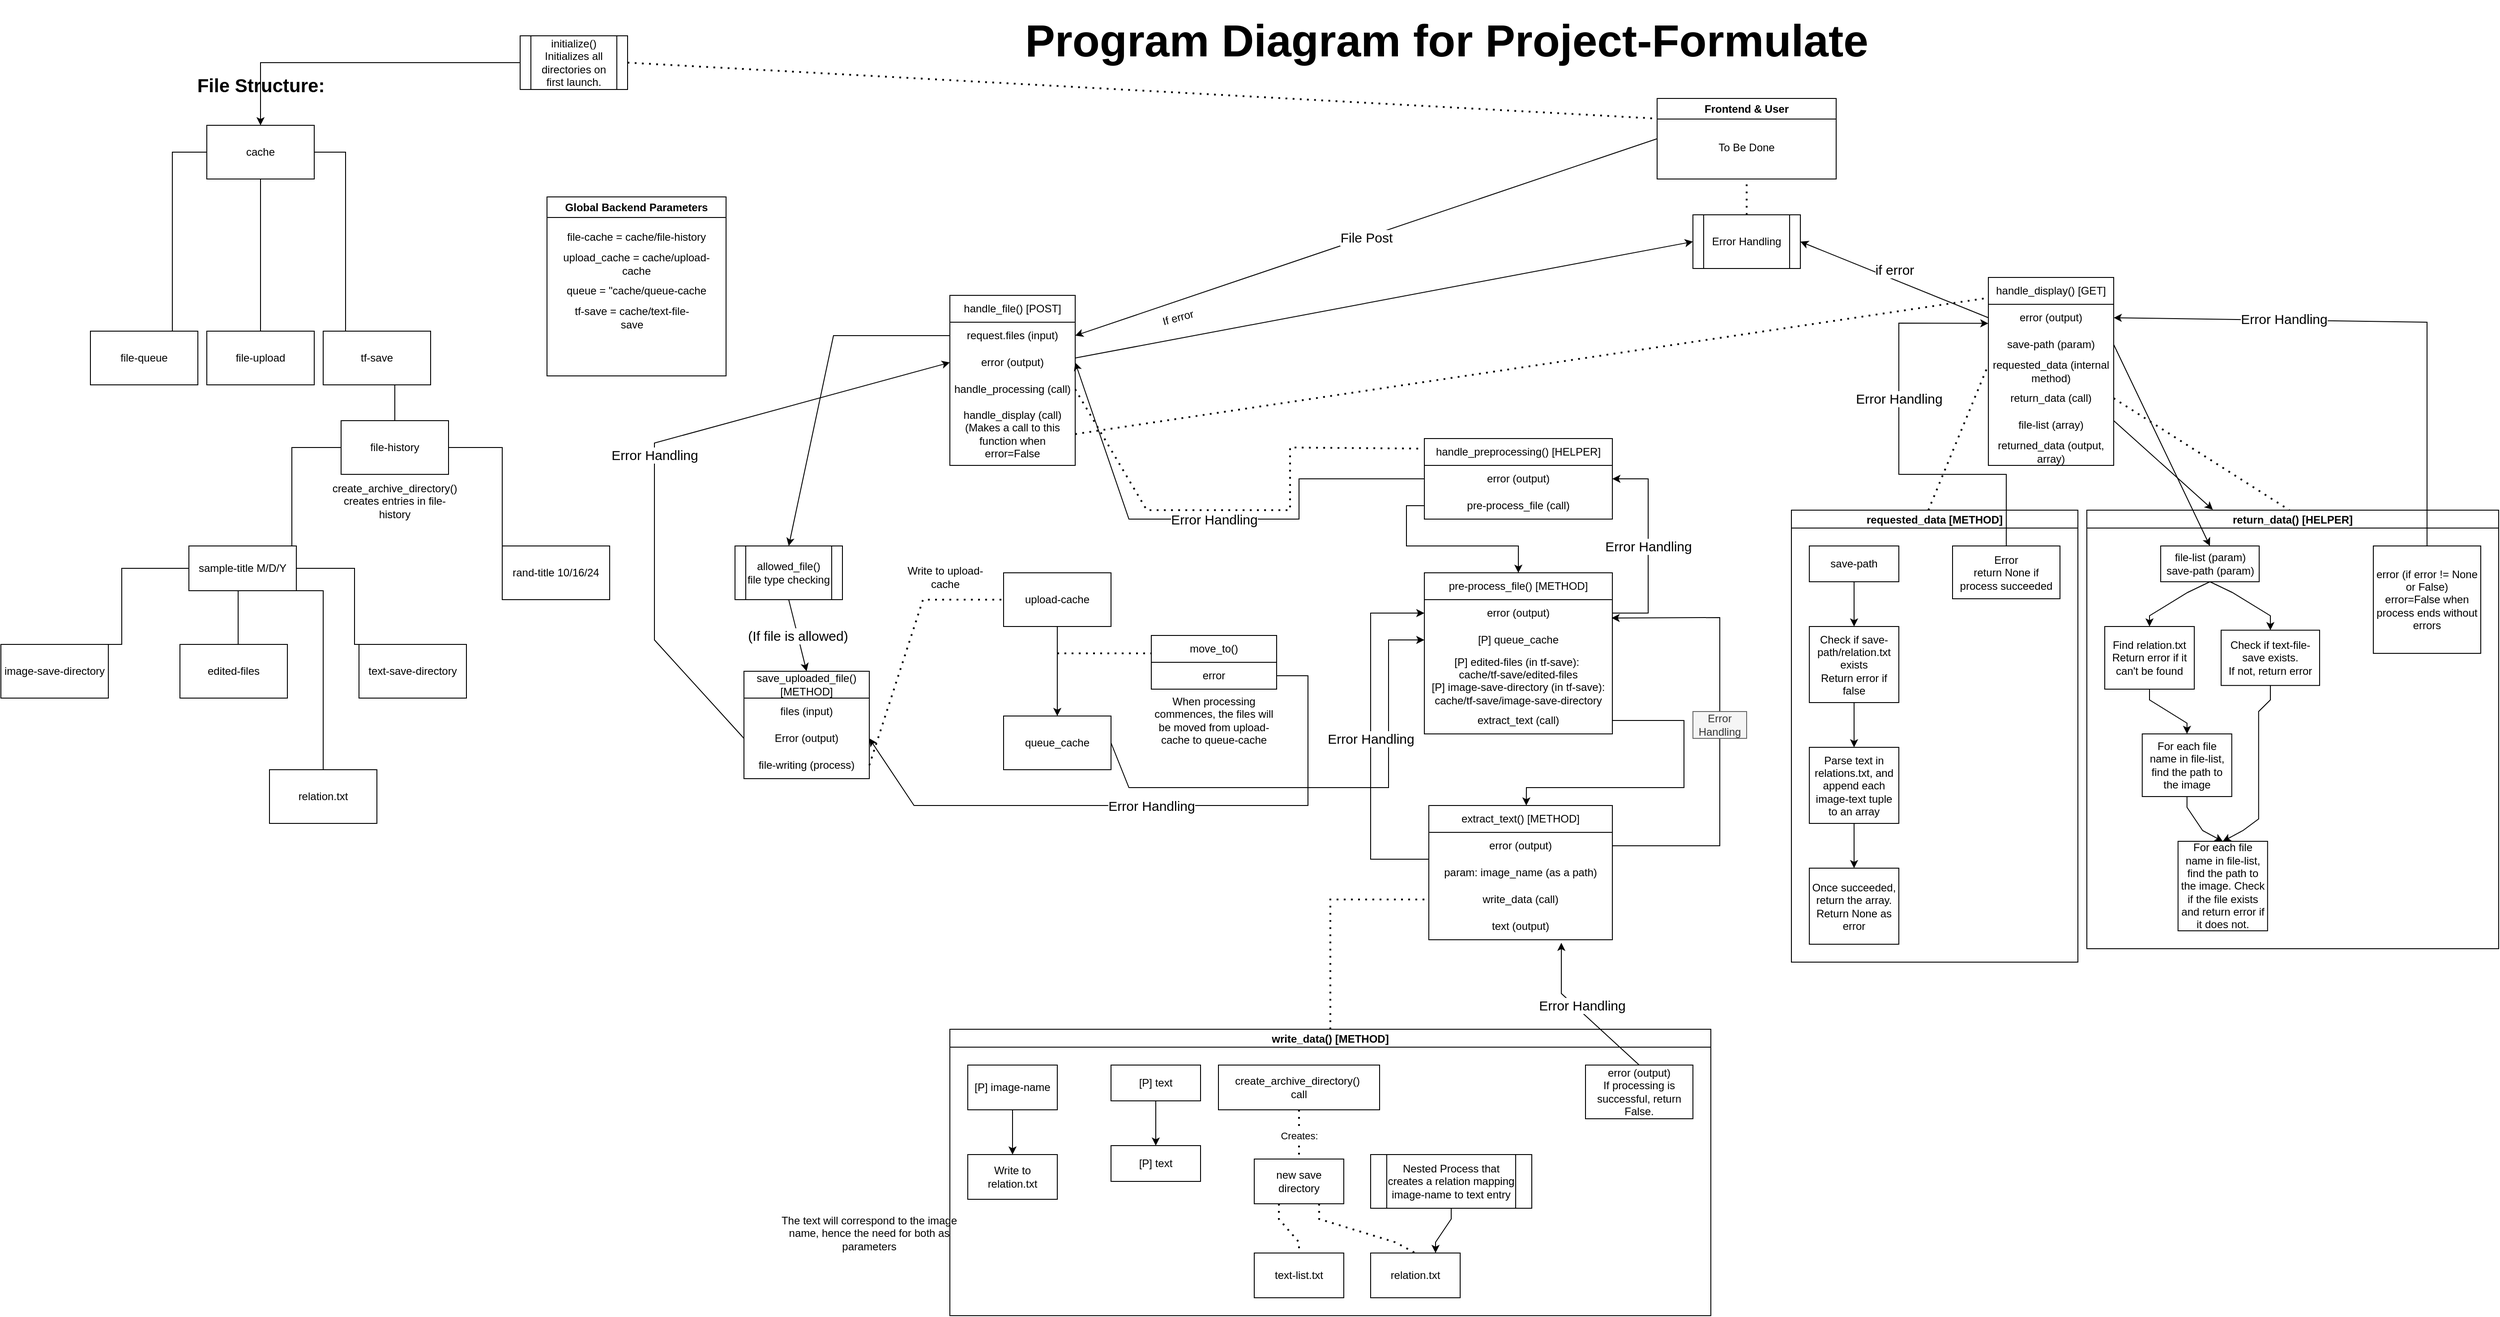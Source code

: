 <mxfile version="24.7.17">
  <diagram name="Page-1" id="OKoSd6tLzu933onekmis">
    <mxGraphModel dx="3630" dy="1153" grid="1" gridSize="10" guides="1" tooltips="1" connect="1" arrows="1" fold="1" page="1" pageScale="1" pageWidth="1920" pageHeight="1200" math="0" shadow="0">
      <root>
        <mxCell id="0" />
        <mxCell id="1" parent="0" />
        <mxCell id="W87RI8gLV-Hc2PDUYZC1-2" value="handle_file() [POST]" style="swimlane;fontStyle=0;childLayout=stackLayout;horizontal=1;startSize=30;horizontalStack=0;resizeParent=1;resizeParentMax=0;resizeLast=0;collapsible=1;marginBottom=0;whiteSpace=wrap;html=1;" parent="1" vertex="1">
          <mxGeometry x="520" y="370" width="140" height="190" as="geometry" />
        </mxCell>
        <mxCell id="W87RI8gLV-Hc2PDUYZC1-3" value="request.files (input)" style="text;strokeColor=none;fillColor=none;align=center;verticalAlign=middle;spacingLeft=4;spacingRight=4;overflow=hidden;points=[[0,0.5],[1,0.5]];portConstraint=eastwest;rotatable=0;whiteSpace=wrap;html=1;" parent="W87RI8gLV-Hc2PDUYZC1-2" vertex="1">
          <mxGeometry y="30" width="140" height="30" as="geometry" />
        </mxCell>
        <mxCell id="W87RI8gLV-Hc2PDUYZC1-4" value="error (output)" style="text;strokeColor=none;fillColor=none;align=center;verticalAlign=middle;spacingLeft=4;spacingRight=4;overflow=hidden;points=[[0,0.5],[1,0.5]];portConstraint=eastwest;rotatable=0;whiteSpace=wrap;html=1;" parent="W87RI8gLV-Hc2PDUYZC1-2" vertex="1">
          <mxGeometry y="60" width="140" height="30" as="geometry" />
        </mxCell>
        <mxCell id="W87RI8gLV-Hc2PDUYZC1-70" value="handle_processing (call)" style="text;html=1;align=center;verticalAlign=middle;whiteSpace=wrap;rounded=0;" parent="W87RI8gLV-Hc2PDUYZC1-2" vertex="1">
          <mxGeometry y="90" width="140" height="30" as="geometry" />
        </mxCell>
        <mxCell id="ZLIS8xJZUZ-bMLtUGgJW-80" value="handle_display (call)&lt;div&gt;(Makes a call to this function when error=False&lt;/div&gt;" style="text;html=1;align=center;verticalAlign=middle;whiteSpace=wrap;rounded=0;" vertex="1" parent="W87RI8gLV-Hc2PDUYZC1-2">
          <mxGeometry y="120" width="140" height="70" as="geometry" />
        </mxCell>
        <mxCell id="W87RI8gLV-Hc2PDUYZC1-22" value="Frontend &amp;amp; User" style="swimlane;whiteSpace=wrap;html=1;" parent="1" vertex="1">
          <mxGeometry x="1310" y="150" width="200" height="90" as="geometry" />
        </mxCell>
        <mxCell id="W87RI8gLV-Hc2PDUYZC1-25" value="To Be Done" style="text;html=1;align=center;verticalAlign=middle;whiteSpace=wrap;rounded=0;" parent="W87RI8gLV-Hc2PDUYZC1-22" vertex="1">
          <mxGeometry x="20" y="40" width="160" height="30" as="geometry" />
        </mxCell>
        <mxCell id="W87RI8gLV-Hc2PDUYZC1-28" value="save_uploaded_file() [METHOD]" style="swimlane;fontStyle=0;childLayout=stackLayout;horizontal=1;startSize=30;horizontalStack=0;resizeParent=1;resizeParentMax=0;resizeLast=0;collapsible=1;marginBottom=0;whiteSpace=wrap;html=1;" parent="1" vertex="1">
          <mxGeometry x="290" y="790" width="140" height="120" as="geometry" />
        </mxCell>
        <mxCell id="W87RI8gLV-Hc2PDUYZC1-29" value="files (input)" style="text;strokeColor=none;fillColor=none;align=center;verticalAlign=middle;spacingLeft=4;spacingRight=4;overflow=hidden;points=[[0,0.5],[1,0.5]];portConstraint=eastwest;rotatable=0;whiteSpace=wrap;html=1;" parent="W87RI8gLV-Hc2PDUYZC1-28" vertex="1">
          <mxGeometry y="30" width="140" height="30" as="geometry" />
        </mxCell>
        <mxCell id="W87RI8gLV-Hc2PDUYZC1-62" value="Error (output)" style="text;html=1;align=center;verticalAlign=middle;whiteSpace=wrap;rounded=0;" parent="W87RI8gLV-Hc2PDUYZC1-28" vertex="1">
          <mxGeometry y="60" width="140" height="30" as="geometry" />
        </mxCell>
        <mxCell id="W87RI8gLV-Hc2PDUYZC1-63" value="file-writing (process)" style="text;html=1;align=center;verticalAlign=middle;whiteSpace=wrap;rounded=0;" parent="W87RI8gLV-Hc2PDUYZC1-28" vertex="1">
          <mxGeometry y="90" width="140" height="30" as="geometry" />
        </mxCell>
        <mxCell id="W87RI8gLV-Hc2PDUYZC1-38" value="Global Backend Parameters" style="swimlane;whiteSpace=wrap;html=1;" parent="1" vertex="1">
          <mxGeometry x="70" y="260" width="200" height="200" as="geometry" />
        </mxCell>
        <mxCell id="W87RI8gLV-Hc2PDUYZC1-39" value="file-cache = cache/file-history" style="text;html=1;align=center;verticalAlign=middle;whiteSpace=wrap;rounded=0;" parent="W87RI8gLV-Hc2PDUYZC1-38" vertex="1">
          <mxGeometry x="20" y="30" width="160" height="30" as="geometry" />
        </mxCell>
        <mxCell id="W87RI8gLV-Hc2PDUYZC1-40" value="upload_cache = cache/upload-cache" style="text;html=1;align=center;verticalAlign=middle;whiteSpace=wrap;rounded=0;" parent="W87RI8gLV-Hc2PDUYZC1-38" vertex="1">
          <mxGeometry x="10" y="60" width="180" height="30" as="geometry" />
        </mxCell>
        <mxCell id="W87RI8gLV-Hc2PDUYZC1-41" value="queue = &quot;cache/queue-cache" style="text;html=1;align=center;verticalAlign=middle;whiteSpace=wrap;rounded=0;" parent="W87RI8gLV-Hc2PDUYZC1-38" vertex="1">
          <mxGeometry x="20" y="90" width="160" height="30" as="geometry" />
        </mxCell>
        <mxCell id="W87RI8gLV-Hc2PDUYZC1-42" value="tf-save = cache/text-file-save" style="text;html=1;align=center;verticalAlign=middle;whiteSpace=wrap;rounded=0;" parent="W87RI8gLV-Hc2PDUYZC1-38" vertex="1">
          <mxGeometry x="20" y="120" width="150" height="30" as="geometry" />
        </mxCell>
        <mxCell id="W87RI8gLV-Hc2PDUYZC1-49" value="Error Handling" style="shape=process;whiteSpace=wrap;html=1;backgroundOutline=1;" parent="1" vertex="1">
          <mxGeometry x="1350" y="280" width="120" height="60" as="geometry" />
        </mxCell>
        <mxCell id="W87RI8gLV-Hc2PDUYZC1-53" value="" style="endArrow=none;dashed=1;html=1;dashPattern=1 3;strokeWidth=2;rounded=0;exitX=0.5;exitY=0;exitDx=0;exitDy=0;entryX=0.5;entryY=1;entryDx=0;entryDy=0;" parent="1" source="W87RI8gLV-Hc2PDUYZC1-49" edge="1" target="W87RI8gLV-Hc2PDUYZC1-22">
          <mxGeometry width="50" height="50" relative="1" as="geometry">
            <mxPoint x="550" y="350" as="sourcePoint" />
            <mxPoint x="555" y="290" as="targetPoint" />
          </mxGeometry>
        </mxCell>
        <UserObject label="upload-cache" treeRoot="1" id="W87RI8gLV-Hc2PDUYZC1-59">
          <mxCell style="whiteSpace=wrap;html=1;align=center;treeFolding=1;treeMoving=1;newEdgeStyle={&quot;edgeStyle&quot;:&quot;elbowEdgeStyle&quot;,&quot;startArrow&quot;:&quot;none&quot;,&quot;endArrow&quot;:&quot;none&quot;};" parent="1" vertex="1">
            <mxGeometry x="580" y="680" width="120" height="60" as="geometry" />
          </mxCell>
        </UserObject>
        <mxCell id="W87RI8gLV-Hc2PDUYZC1-65" value="" style="endArrow=none;dashed=1;html=1;dashPattern=1 3;strokeWidth=2;rounded=0;exitX=1;exitY=0.5;exitDx=0;exitDy=0;entryX=0;entryY=0.5;entryDx=0;entryDy=0;" parent="1" source="W87RI8gLV-Hc2PDUYZC1-63" target="W87RI8gLV-Hc2PDUYZC1-59" edge="1">
          <mxGeometry width="50" height="50" relative="1" as="geometry">
            <mxPoint x="490" y="630" as="sourcePoint" />
            <mxPoint x="540" y="580" as="targetPoint" />
            <Array as="points">
              <mxPoint x="490" y="710" />
            </Array>
          </mxGeometry>
        </mxCell>
        <mxCell id="W87RI8gLV-Hc2PDUYZC1-67" value="" style="endArrow=classic;html=1;rounded=0;entryX=0;entryY=0.5;entryDx=0;entryDy=0;exitX=0;exitY=0.5;exitDx=0;exitDy=0;" parent="1" source="W87RI8gLV-Hc2PDUYZC1-62" target="W87RI8gLV-Hc2PDUYZC1-4" edge="1">
          <mxGeometry relative="1" as="geometry">
            <mxPoint x="120" y="770" as="sourcePoint" />
            <mxPoint x="280" y="770" as="targetPoint" />
            <Array as="points">
              <mxPoint x="190" y="755" />
              <mxPoint x="190" y="650" />
              <mxPoint x="190" y="535" />
            </Array>
          </mxGeometry>
        </mxCell>
        <mxCell id="W87RI8gLV-Hc2PDUYZC1-68" value="&lt;font style=&quot;font-size: 15px;&quot;&gt;Error Handling&lt;/font&gt;" style="edgeLabel;resizable=0;html=1;;align=center;verticalAlign=middle;" parent="W87RI8gLV-Hc2PDUYZC1-67" connectable="0" vertex="1">
          <mxGeometry relative="1" as="geometry" />
        </mxCell>
        <mxCell id="W87RI8gLV-Hc2PDUYZC1-71" value="" style="endArrow=none;dashed=1;html=1;dashPattern=1 3;strokeWidth=2;rounded=0;entryX=0;entryY=0.25;entryDx=0;entryDy=0;exitX=1;exitY=0.5;exitDx=0;exitDy=0;" parent="1" source="W87RI8gLV-Hc2PDUYZC1-72" target="W87RI8gLV-Hc2PDUYZC1-22" edge="1">
          <mxGeometry width="50" height="50" relative="1" as="geometry">
            <mxPoint x="340" y="190" as="sourcePoint" />
            <mxPoint x="455" y="170" as="targetPoint" />
          </mxGeometry>
        </mxCell>
        <mxCell id="ZLIS8xJZUZ-bMLtUGgJW-4" style="edgeStyle=orthogonalEdgeStyle;rounded=0;orthogonalLoop=1;jettySize=auto;html=1;exitX=0;exitY=0.5;exitDx=0;exitDy=0;entryX=0.5;entryY=0;entryDx=0;entryDy=0;" edge="1" parent="1" source="W87RI8gLV-Hc2PDUYZC1-72" target="oHJjCsBVPUf1ZacrA_TA-82">
          <mxGeometry relative="1" as="geometry" />
        </mxCell>
        <mxCell id="W87RI8gLV-Hc2PDUYZC1-72" value="initialize()&lt;div&gt;Initializes all directories on first launch.&lt;/div&gt;" style="shape=process;whiteSpace=wrap;html=1;backgroundOutline=1;" parent="1" vertex="1">
          <mxGeometry x="40" y="80" width="120" height="60" as="geometry" />
        </mxCell>
        <mxCell id="oHJjCsBVPUf1ZacrA_TA-1" value="allowed_file()&lt;div&gt;file type checking&lt;/div&gt;" style="shape=process;whiteSpace=wrap;html=1;backgroundOutline=1;" parent="1" vertex="1">
          <mxGeometry x="280" y="650" width="120" height="60" as="geometry" />
        </mxCell>
        <mxCell id="oHJjCsBVPUf1ZacrA_TA-2" value="" style="endArrow=classic;html=1;rounded=0;exitX=0.5;exitY=1;exitDx=0;exitDy=0;entryX=0.5;entryY=0;entryDx=0;entryDy=0;" parent="1" source="oHJjCsBVPUf1ZacrA_TA-1" target="W87RI8gLV-Hc2PDUYZC1-28" edge="1">
          <mxGeometry relative="1" as="geometry">
            <mxPoint x="310" y="740" as="sourcePoint" />
            <mxPoint x="410" y="740" as="targetPoint" />
          </mxGeometry>
        </mxCell>
        <mxCell id="oHJjCsBVPUf1ZacrA_TA-3" value="&lt;font style=&quot;font-size: 15px;&quot;&gt;(If file is allowed)&lt;/font&gt;" style="edgeLabel;resizable=0;html=1;;align=center;verticalAlign=middle;" parent="oHJjCsBVPUf1ZacrA_TA-2" connectable="0" vertex="1">
          <mxGeometry relative="1" as="geometry" />
        </mxCell>
        <mxCell id="oHJjCsBVPUf1ZacrA_TA-5" value="Write to upload-cache" style="text;html=1;align=center;verticalAlign=middle;whiteSpace=wrap;rounded=0;" parent="1" vertex="1">
          <mxGeometry x="460" y="670" width="110" height="30" as="geometry" />
        </mxCell>
        <UserObject label="queue_cache" treeRoot="1" id="oHJjCsBVPUf1ZacrA_TA-15">
          <mxCell style="whiteSpace=wrap;html=1;align=center;treeFolding=1;treeMoving=1;newEdgeStyle={&quot;edgeStyle&quot;:&quot;elbowEdgeStyle&quot;,&quot;startArrow&quot;:&quot;none&quot;,&quot;endArrow&quot;:&quot;none&quot;};" parent="1" vertex="1">
            <mxGeometry x="580" y="840" width="120" height="60" as="geometry" />
          </mxCell>
        </UserObject>
        <mxCell id="oHJjCsBVPUf1ZacrA_TA-18" value="When processing commences, the files will be moved from upload-cache to queue-cache" style="text;html=1;align=center;verticalAlign=middle;whiteSpace=wrap;rounded=0;" parent="1" vertex="1">
          <mxGeometry x="740" y="830" width="150" height="30" as="geometry" />
        </mxCell>
        <mxCell id="oHJjCsBVPUf1ZacrA_TA-21" value="" style="endArrow=classic;html=1;rounded=0;entryX=0.5;entryY=0;entryDx=0;entryDy=0;exitX=0.5;exitY=1;exitDx=0;exitDy=0;" parent="1" source="W87RI8gLV-Hc2PDUYZC1-59" target="oHJjCsBVPUf1ZacrA_TA-15" edge="1">
          <mxGeometry width="50" height="50" relative="1" as="geometry">
            <mxPoint x="540" y="810" as="sourcePoint" />
            <mxPoint x="590" y="760" as="targetPoint" />
          </mxGeometry>
        </mxCell>
        <mxCell id="oHJjCsBVPUf1ZacrA_TA-22" value="move_to()" style="swimlane;fontStyle=0;childLayout=stackLayout;horizontal=1;startSize=30;horizontalStack=0;resizeParent=1;resizeParentMax=0;resizeLast=0;collapsible=1;marginBottom=0;whiteSpace=wrap;html=1;" parent="1" vertex="1">
          <mxGeometry x="745" y="750" width="140" height="60" as="geometry" />
        </mxCell>
        <mxCell id="oHJjCsBVPUf1ZacrA_TA-23" value="error" style="text;strokeColor=none;fillColor=none;align=center;verticalAlign=middle;spacingLeft=4;spacingRight=4;overflow=hidden;points=[[0,0.5],[1,0.5]];portConstraint=eastwest;rotatable=0;whiteSpace=wrap;html=1;" parent="oHJjCsBVPUf1ZacrA_TA-22" vertex="1">
          <mxGeometry y="30" width="140" height="30" as="geometry" />
        </mxCell>
        <mxCell id="oHJjCsBVPUf1ZacrA_TA-30" value="" style="endArrow=none;dashed=1;html=1;dashPattern=1 3;strokeWidth=2;rounded=0;entryX=0;entryY=0.5;entryDx=0;entryDy=0;" parent="1" edge="1">
          <mxGeometry width="50" height="50" relative="1" as="geometry">
            <mxPoint x="640" y="770" as="sourcePoint" />
            <mxPoint x="745" y="770" as="targetPoint" />
          </mxGeometry>
        </mxCell>
        <mxCell id="oHJjCsBVPUf1ZacrA_TA-32" value="" style="endArrow=classic;html=1;rounded=0;exitX=1;exitY=0.5;exitDx=0;exitDy=0;entryX=1;entryY=0.5;entryDx=0;entryDy=0;" parent="1" source="oHJjCsBVPUf1ZacrA_TA-23" target="W87RI8gLV-Hc2PDUYZC1-62" edge="1">
          <mxGeometry relative="1" as="geometry">
            <mxPoint x="900" y="790" as="sourcePoint" />
            <mxPoint x="1000" y="790" as="targetPoint" />
            <Array as="points">
              <mxPoint x="920" y="795" />
              <mxPoint x="920" y="940" />
              <mxPoint x="480" y="940" />
            </Array>
          </mxGeometry>
        </mxCell>
        <mxCell id="oHJjCsBVPUf1ZacrA_TA-33" value="&lt;font style=&quot;font-size: 15px;&quot;&gt;Error Handling&lt;/font&gt;" style="edgeLabel;resizable=0;html=1;;align=center;verticalAlign=middle;" parent="oHJjCsBVPUf1ZacrA_TA-32" connectable="0" vertex="1">
          <mxGeometry relative="1" as="geometry" />
        </mxCell>
        <mxCell id="oHJjCsBVPUf1ZacrA_TA-35" value="handle_preprocessing() [HELPER]" style="swimlane;fontStyle=0;childLayout=stackLayout;horizontal=1;startSize=30;horizontalStack=0;resizeParent=1;resizeParentMax=0;resizeLast=0;collapsible=1;marginBottom=0;whiteSpace=wrap;html=1;" parent="1" vertex="1">
          <mxGeometry x="1050" y="530" width="210" height="90" as="geometry">
            <mxRectangle x="1050" y="530" width="220" height="30" as="alternateBounds" />
          </mxGeometry>
        </mxCell>
        <mxCell id="oHJjCsBVPUf1ZacrA_TA-36" value="error (output)" style="text;strokeColor=none;fillColor=none;align=center;verticalAlign=middle;spacingLeft=4;spacingRight=4;overflow=hidden;points=[[0,0.5],[1,0.5]];portConstraint=eastwest;rotatable=0;whiteSpace=wrap;html=1;" parent="oHJjCsBVPUf1ZacrA_TA-35" vertex="1">
          <mxGeometry y="30" width="210" height="30" as="geometry" />
        </mxCell>
        <mxCell id="oHJjCsBVPUf1ZacrA_TA-37" value="pre-process_file (call)" style="text;strokeColor=none;fillColor=none;align=center;verticalAlign=middle;spacingLeft=4;spacingRight=4;overflow=hidden;points=[[0,0.5],[1,0.5]];portConstraint=eastwest;rotatable=0;whiteSpace=wrap;html=1;" parent="oHJjCsBVPUf1ZacrA_TA-35" vertex="1">
          <mxGeometry y="60" width="210" height="30" as="geometry" />
        </mxCell>
        <mxCell id="oHJjCsBVPUf1ZacrA_TA-39" value="" style="endArrow=none;dashed=1;html=1;dashPattern=1 3;strokeWidth=2;rounded=0;exitX=1;exitY=0.5;exitDx=0;exitDy=0;entryX=-0.01;entryY=0.125;entryDx=0;entryDy=0;entryPerimeter=0;" parent="1" source="W87RI8gLV-Hc2PDUYZC1-70" target="oHJjCsBVPUf1ZacrA_TA-35" edge="1">
          <mxGeometry width="50" height="50" relative="1" as="geometry">
            <mxPoint x="770" y="660" as="sourcePoint" />
            <mxPoint x="820" y="610" as="targetPoint" />
            <Array as="points">
              <mxPoint x="740" y="610" />
              <mxPoint x="900" y="610" />
              <mxPoint x="900" y="540" />
            </Array>
          </mxGeometry>
        </mxCell>
        <mxCell id="oHJjCsBVPUf1ZacrA_TA-40" value="\" style="endArrow=classic;html=1;rounded=0;exitX=0;exitY=0.5;exitDx=0;exitDy=0;entryX=1;entryY=0.5;entryDx=0;entryDy=0;" parent="1" source="oHJjCsBVPUf1ZacrA_TA-36" target="W87RI8gLV-Hc2PDUYZC1-4" edge="1">
          <mxGeometry relative="1" as="geometry">
            <mxPoint x="920" y="490" as="sourcePoint" />
            <mxPoint x="579" y="492" as="targetPoint" />
            <Array as="points">
              <mxPoint x="910" y="575" />
              <mxPoint x="910" y="620" />
              <mxPoint x="720" y="620" />
            </Array>
          </mxGeometry>
        </mxCell>
        <mxCell id="oHJjCsBVPUf1ZacrA_TA-41" value="&lt;font style=&quot;font-size: 15px;&quot;&gt;Error Handling&lt;/font&gt;" style="edgeLabel;resizable=0;html=1;;align=center;verticalAlign=middle;" parent="oHJjCsBVPUf1ZacrA_TA-40" connectable="0" vertex="1">
          <mxGeometry relative="1" as="geometry" />
        </mxCell>
        <mxCell id="oHJjCsBVPUf1ZacrA_TA-42" value="pre-process_file() [METHOD]" style="swimlane;fontStyle=0;childLayout=stackLayout;horizontal=1;startSize=30;horizontalStack=0;resizeParent=1;resizeParentMax=0;resizeLast=0;collapsible=1;marginBottom=0;whiteSpace=wrap;html=1;" parent="1" vertex="1">
          <mxGeometry x="1050" y="680" width="210" height="180" as="geometry" />
        </mxCell>
        <mxCell id="oHJjCsBVPUf1ZacrA_TA-43" value="error (output)" style="text;strokeColor=none;fillColor=none;align=center;verticalAlign=middle;spacingLeft=4;spacingRight=4;overflow=hidden;points=[[0,0.5],[1,0.5]];portConstraint=eastwest;rotatable=0;whiteSpace=wrap;html=1;" parent="oHJjCsBVPUf1ZacrA_TA-42" vertex="1">
          <mxGeometry y="30" width="210" height="30" as="geometry" />
        </mxCell>
        <mxCell id="oHJjCsBVPUf1ZacrA_TA-44" value="[P] queue_cache" style="text;strokeColor=none;fillColor=none;align=center;verticalAlign=middle;spacingLeft=4;spacingRight=4;overflow=hidden;points=[[0,0.5],[1,0.5]];portConstraint=eastwest;rotatable=0;whiteSpace=wrap;html=1;" parent="oHJjCsBVPUf1ZacrA_TA-42" vertex="1">
          <mxGeometry y="60" width="210" height="30" as="geometry" />
        </mxCell>
        <mxCell id="oHJjCsBVPUf1ZacrA_TA-45" value="[P] edited-files (in tf-save):&amp;nbsp;&lt;div&gt;cache/tf-save/edited-files&lt;/div&gt;" style="text;strokeColor=none;fillColor=none;align=center;verticalAlign=middle;spacingLeft=4;spacingRight=4;overflow=hidden;points=[[0,0.5],[1,0.5]];portConstraint=eastwest;rotatable=0;whiteSpace=wrap;html=1;" parent="oHJjCsBVPUf1ZacrA_TA-42" vertex="1">
          <mxGeometry y="90" width="210" height="30" as="geometry" />
        </mxCell>
        <mxCell id="oHJjCsBVPUf1ZacrA_TA-46" value="[P] image-save-directory (in tf-save): cache/tf-save/image-save-directory" style="text;html=1;align=center;verticalAlign=middle;whiteSpace=wrap;rounded=0;" parent="oHJjCsBVPUf1ZacrA_TA-42" vertex="1">
          <mxGeometry y="120" width="210" height="30" as="geometry" />
        </mxCell>
        <mxCell id="oHJjCsBVPUf1ZacrA_TA-94" value="extract_text (call)" style="text;html=1;align=center;verticalAlign=middle;whiteSpace=wrap;rounded=0;" parent="oHJjCsBVPUf1ZacrA_TA-42" vertex="1">
          <mxGeometry y="150" width="210" height="30" as="geometry" />
        </mxCell>
        <mxCell id="oHJjCsBVPUf1ZacrA_TA-48" value="" style="endArrow=classic;html=1;rounded=0;exitX=1;exitY=0.5;exitDx=0;exitDy=0;entryX=1;entryY=0.5;entryDx=0;entryDy=0;" parent="1" source="oHJjCsBVPUf1ZacrA_TA-43" target="oHJjCsBVPUf1ZacrA_TA-36" edge="1">
          <mxGeometry relative="1" as="geometry">
            <mxPoint x="1280" y="730" as="sourcePoint" />
            <mxPoint x="1380" y="730" as="targetPoint" />
            <Array as="points">
              <mxPoint x="1300" y="725" />
              <mxPoint x="1300" y="575" />
            </Array>
          </mxGeometry>
        </mxCell>
        <mxCell id="oHJjCsBVPUf1ZacrA_TA-49" value="&lt;font style=&quot;font-size: 15px;&quot;&gt;Error Handling&lt;/font&gt;" style="edgeLabel;resizable=0;html=1;;align=center;verticalAlign=middle;" parent="oHJjCsBVPUf1ZacrA_TA-48" connectable="0" vertex="1">
          <mxGeometry relative="1" as="geometry" />
        </mxCell>
        <mxCell id="oHJjCsBVPUf1ZacrA_TA-51" style="edgeStyle=orthogonalEdgeStyle;rounded=0;orthogonalLoop=1;jettySize=auto;html=1;entryX=0.5;entryY=0;entryDx=0;entryDy=0;" parent="1" source="oHJjCsBVPUf1ZacrA_TA-37" target="oHJjCsBVPUf1ZacrA_TA-42" edge="1">
          <mxGeometry relative="1" as="geometry" />
        </mxCell>
        <mxCell id="oHJjCsBVPUf1ZacrA_TA-71" style="edgeStyle=elbowEdgeStyle;rounded=0;orthogonalLoop=1;jettySize=auto;html=1;startArrow=none;endArrow=none;entryX=0.5;entryY=0;entryDx=0;entryDy=0;" parent="1" source="oHJjCsBVPUf1ZacrA_TA-53" target="oHJjCsBVPUf1ZacrA_TA-70" edge="1">
          <mxGeometry relative="1" as="geometry" />
        </mxCell>
        <UserObject label="tf-save" treeRoot="1" id="oHJjCsBVPUf1ZacrA_TA-53">
          <mxCell style="whiteSpace=wrap;html=1;align=center;treeFolding=1;treeMoving=1;newEdgeStyle={&quot;edgeStyle&quot;:&quot;elbowEdgeStyle&quot;,&quot;startArrow&quot;:&quot;none&quot;,&quot;endArrow&quot;:&quot;none&quot;};" parent="1" vertex="1">
            <mxGeometry x="-180" y="410" width="120" height="60" as="geometry" />
          </mxCell>
        </UserObject>
        <mxCell id="oHJjCsBVPUf1ZacrA_TA-75" style="edgeStyle=elbowEdgeStyle;rounded=0;orthogonalLoop=1;jettySize=auto;html=1;startArrow=none;endArrow=none;entryX=0.5;entryY=0;entryDx=0;entryDy=0;" parent="1" source="oHJjCsBVPUf1ZacrA_TA-70" target="oHJjCsBVPUf1ZacrA_TA-73" edge="1">
          <mxGeometry relative="1" as="geometry" />
        </mxCell>
        <mxCell id="oHJjCsBVPUf1ZacrA_TA-76" style="edgeStyle=elbowEdgeStyle;rounded=0;orthogonalLoop=1;jettySize=auto;html=1;startArrow=none;endArrow=none;entryX=0.5;entryY=0;entryDx=0;entryDy=0;" parent="1" source="oHJjCsBVPUf1ZacrA_TA-70" target="oHJjCsBVPUf1ZacrA_TA-72" edge="1">
          <mxGeometry relative="1" as="geometry" />
        </mxCell>
        <UserObject label="file-history" treeRoot="1" id="oHJjCsBVPUf1ZacrA_TA-70">
          <mxCell style="whiteSpace=wrap;html=1;align=center;treeFolding=1;treeMoving=1;newEdgeStyle={&quot;edgeStyle&quot;:&quot;elbowEdgeStyle&quot;,&quot;startArrow&quot;:&quot;none&quot;,&quot;endArrow&quot;:&quot;none&quot;};" parent="1" vertex="1">
            <mxGeometry x="-160" y="510" width="120" height="60" as="geometry" />
          </mxCell>
        </UserObject>
        <UserObject label="rand-title 10/16/24" treeRoot="1" id="oHJjCsBVPUf1ZacrA_TA-72">
          <mxCell style="whiteSpace=wrap;html=1;align=center;treeFolding=1;treeMoving=1;newEdgeStyle={&quot;edgeStyle&quot;:&quot;elbowEdgeStyle&quot;,&quot;startArrow&quot;:&quot;none&quot;,&quot;endArrow&quot;:&quot;none&quot;};" parent="1" vertex="1">
            <mxGeometry x="20" y="650" width="120" height="60" as="geometry" />
          </mxCell>
        </UserObject>
        <mxCell id="oHJjCsBVPUf1ZacrA_TA-79" style="edgeStyle=elbowEdgeStyle;rounded=0;orthogonalLoop=1;jettySize=auto;html=1;startArrow=none;endArrow=none;exitX=0.5;exitY=1;exitDx=0;exitDy=0;entryX=0.5;entryY=0;entryDx=0;entryDy=0;" parent="1" source="oHJjCsBVPUf1ZacrA_TA-73" target="oHJjCsBVPUf1ZacrA_TA-74" edge="1">
          <mxGeometry relative="1" as="geometry" />
        </mxCell>
        <mxCell id="oHJjCsBVPUf1ZacrA_TA-80" style="edgeStyle=elbowEdgeStyle;rounded=0;orthogonalLoop=1;jettySize=auto;html=1;startArrow=none;endArrow=none;entryX=0.5;entryY=0;entryDx=0;entryDy=0;" parent="1" source="oHJjCsBVPUf1ZacrA_TA-73" target="oHJjCsBVPUf1ZacrA_TA-77" edge="1">
          <mxGeometry relative="1" as="geometry" />
        </mxCell>
        <mxCell id="oHJjCsBVPUf1ZacrA_TA-81" style="edgeStyle=elbowEdgeStyle;rounded=0;orthogonalLoop=1;jettySize=auto;html=1;startArrow=none;endArrow=none;entryX=0.5;entryY=0;entryDx=0;entryDy=0;" parent="1" source="oHJjCsBVPUf1ZacrA_TA-73" target="oHJjCsBVPUf1ZacrA_TA-78" edge="1">
          <mxGeometry relative="1" as="geometry" />
        </mxCell>
        <mxCell id="ZLIS8xJZUZ-bMLtUGgJW-173" style="edgeStyle=elbowEdgeStyle;rounded=0;orthogonalLoop=1;jettySize=auto;html=1;startArrow=none;endArrow=none;exitX=0.75;exitY=1;exitDx=0;exitDy=0;entryX=0.5;entryY=0;entryDx=0;entryDy=0;" edge="1" parent="1" source="oHJjCsBVPUf1ZacrA_TA-73" target="ZLIS8xJZUZ-bMLtUGgJW-172">
          <mxGeometry relative="1" as="geometry">
            <Array as="points">
              <mxPoint x="-180" y="740" />
            </Array>
          </mxGeometry>
        </mxCell>
        <UserObject label="sample-title M/D/Y" treeRoot="1" id="oHJjCsBVPUf1ZacrA_TA-73">
          <mxCell style="whiteSpace=wrap;html=1;align=center;treeFolding=1;treeMoving=1;newEdgeStyle={&quot;edgeStyle&quot;:&quot;elbowEdgeStyle&quot;,&quot;startArrow&quot;:&quot;none&quot;,&quot;endArrow&quot;:&quot;none&quot;};" parent="1" vertex="1">
            <mxGeometry x="-330" y="650" width="120" height="50" as="geometry" />
          </mxCell>
        </UserObject>
        <UserObject label="edited-files" treeRoot="1" id="oHJjCsBVPUf1ZacrA_TA-74">
          <mxCell style="whiteSpace=wrap;html=1;align=center;treeFolding=1;treeMoving=1;newEdgeStyle={&quot;edgeStyle&quot;:&quot;elbowEdgeStyle&quot;,&quot;startArrow&quot;:&quot;none&quot;,&quot;endArrow&quot;:&quot;none&quot;};" parent="1" vertex="1">
            <mxGeometry x="-340" y="760" width="120" height="60" as="geometry" />
          </mxCell>
        </UserObject>
        <UserObject label="image-save-directory" treeRoot="1" id="oHJjCsBVPUf1ZacrA_TA-77">
          <mxCell style="whiteSpace=wrap;html=1;align=center;treeFolding=1;treeMoving=1;newEdgeStyle={&quot;edgeStyle&quot;:&quot;elbowEdgeStyle&quot;,&quot;startArrow&quot;:&quot;none&quot;,&quot;endArrow&quot;:&quot;none&quot;};" parent="1" vertex="1">
            <mxGeometry x="-540" y="760" width="120" height="60" as="geometry" />
          </mxCell>
        </UserObject>
        <UserObject label="text-save-directory" treeRoot="1" id="oHJjCsBVPUf1ZacrA_TA-78">
          <mxCell style="whiteSpace=wrap;html=1;align=center;treeFolding=1;treeMoving=1;newEdgeStyle={&quot;edgeStyle&quot;:&quot;elbowEdgeStyle&quot;,&quot;startArrow&quot;:&quot;none&quot;,&quot;endArrow&quot;:&quot;none&quot;};" parent="1" vertex="1">
            <mxGeometry x="-140" y="760" width="120" height="60" as="geometry" />
          </mxCell>
        </UserObject>
        <mxCell id="oHJjCsBVPUf1ZacrA_TA-83" style="edgeStyle=elbowEdgeStyle;rounded=0;orthogonalLoop=1;jettySize=auto;html=1;startArrow=none;endArrow=none;entryX=0.5;entryY=0;entryDx=0;entryDy=0;" parent="1" source="oHJjCsBVPUf1ZacrA_TA-82" target="oHJjCsBVPUf1ZacrA_TA-53" edge="1">
          <mxGeometry relative="1" as="geometry" />
        </mxCell>
        <mxCell id="oHJjCsBVPUf1ZacrA_TA-89" style="edgeStyle=elbowEdgeStyle;rounded=0;orthogonalLoop=1;jettySize=auto;html=1;startArrow=none;endArrow=none;entryX=0.5;entryY=0;entryDx=0;entryDy=0;" parent="1" source="oHJjCsBVPUf1ZacrA_TA-82" target="oHJjCsBVPUf1ZacrA_TA-85" edge="1">
          <mxGeometry relative="1" as="geometry" />
        </mxCell>
        <UserObject label="cache" treeRoot="1" id="oHJjCsBVPUf1ZacrA_TA-82">
          <mxCell style="whiteSpace=wrap;html=1;align=center;treeFolding=1;treeMoving=1;newEdgeStyle={&quot;edgeStyle&quot;:&quot;elbowEdgeStyle&quot;,&quot;startArrow&quot;:&quot;none&quot;,&quot;endArrow&quot;:&quot;none&quot;};" parent="1" vertex="1">
            <mxGeometry x="-310" y="180" width="120" height="60" as="geometry" />
          </mxCell>
        </UserObject>
        <UserObject label="file-queue" treeRoot="1" id="oHJjCsBVPUf1ZacrA_TA-84">
          <mxCell style="whiteSpace=wrap;html=1;align=center;treeFolding=1;treeMoving=1;newEdgeStyle={&quot;edgeStyle&quot;:&quot;elbowEdgeStyle&quot;,&quot;startArrow&quot;:&quot;none&quot;,&quot;endArrow&quot;:&quot;none&quot;};" parent="1" vertex="1">
            <mxGeometry x="-440" y="410" width="120" height="60" as="geometry" />
          </mxCell>
        </UserObject>
        <UserObject label="file-upload" treeRoot="1" id="oHJjCsBVPUf1ZacrA_TA-85">
          <mxCell style="whiteSpace=wrap;html=1;align=center;treeFolding=1;treeMoving=1;newEdgeStyle={&quot;edgeStyle&quot;:&quot;elbowEdgeStyle&quot;,&quot;startArrow&quot;:&quot;none&quot;,&quot;endArrow&quot;:&quot;none&quot;};" parent="1" vertex="1">
            <mxGeometry x="-310" y="410" width="120" height="60" as="geometry" />
          </mxCell>
        </UserObject>
        <mxCell id="oHJjCsBVPUf1ZacrA_TA-88" style="edgeStyle=elbowEdgeStyle;rounded=0;orthogonalLoop=1;jettySize=auto;html=1;startArrow=none;endArrow=none;entryX=0.442;entryY=0;entryDx=0;entryDy=0;entryPerimeter=0;" parent="1" source="oHJjCsBVPUf1ZacrA_TA-82" target="oHJjCsBVPUf1ZacrA_TA-84" edge="1">
          <mxGeometry relative="1" as="geometry" />
        </mxCell>
        <mxCell id="oHJjCsBVPUf1ZacrA_TA-91" value="" style="endArrow=classic;html=1;rounded=0;exitX=1;exitY=0.5;exitDx=0;exitDy=0;entryX=0;entryY=0.5;entryDx=0;entryDy=0;" parent="1" source="oHJjCsBVPUf1ZacrA_TA-15" target="oHJjCsBVPUf1ZacrA_TA-44" edge="1">
          <mxGeometry width="50" height="50" relative="1" as="geometry">
            <mxPoint x="980" y="930" as="sourcePoint" />
            <mxPoint x="1030" y="880" as="targetPoint" />
            <Array as="points">
              <mxPoint x="720" y="920" />
              <mxPoint x="1010" y="920" />
              <mxPoint x="1010" y="755" />
            </Array>
          </mxGeometry>
        </mxCell>
        <mxCell id="oHJjCsBVPUf1ZacrA_TA-95" value="&lt;h2&gt;&lt;span style=&quot;font-size: 21px;&quot;&gt;File Structure:&lt;/span&gt;&lt;/h2&gt;" style="text;html=1;align=center;verticalAlign=middle;resizable=0;points=[];autosize=1;strokeColor=none;fillColor=none;" parent="1" vertex="1">
          <mxGeometry x="-335" y="100" width="170" height="70" as="geometry" />
        </mxCell>
        <mxCell id="oHJjCsBVPUf1ZacrA_TA-96" value="" style="endArrow=classic;html=1;rounded=0;exitX=1;exitY=0.5;exitDx=0;exitDy=0;entryX=0.531;entryY=0;entryDx=0;entryDy=0;entryPerimeter=0;" parent="1" source="oHJjCsBVPUf1ZacrA_TA-94" target="oHJjCsBVPUf1ZacrA_TA-97" edge="1">
          <mxGeometry width="50" height="50" relative="1" as="geometry">
            <mxPoint x="1290" y="900" as="sourcePoint" />
            <mxPoint x="1340" y="850" as="targetPoint" />
            <Array as="points">
              <mxPoint x="1340" y="845" />
              <mxPoint x="1340" y="920" />
              <mxPoint x="1164" y="920" />
            </Array>
          </mxGeometry>
        </mxCell>
        <mxCell id="oHJjCsBVPUf1ZacrA_TA-97" value="extract_text() [METHOD]" style="swimlane;fontStyle=0;childLayout=stackLayout;horizontal=1;startSize=30;horizontalStack=0;resizeParent=1;resizeParentMax=0;resizeLast=0;collapsible=1;marginBottom=0;whiteSpace=wrap;html=1;" parent="1" vertex="1">
          <mxGeometry x="1055" y="940" width="205" height="150" as="geometry" />
        </mxCell>
        <mxCell id="oHJjCsBVPUf1ZacrA_TA-98" value="error (output)" style="text;strokeColor=none;fillColor=none;align=center;verticalAlign=middle;spacingLeft=4;spacingRight=4;overflow=hidden;points=[[0,0.5],[1,0.5]];portConstraint=eastwest;rotatable=0;whiteSpace=wrap;html=1;" parent="oHJjCsBVPUf1ZacrA_TA-97" vertex="1">
          <mxGeometry y="30" width="205" height="30" as="geometry" />
        </mxCell>
        <mxCell id="oHJjCsBVPUf1ZacrA_TA-101" value="param: image_name (as a path)" style="text;html=1;align=center;verticalAlign=middle;whiteSpace=wrap;rounded=0;" parent="oHJjCsBVPUf1ZacrA_TA-97" vertex="1">
          <mxGeometry y="60" width="205" height="30" as="geometry" />
        </mxCell>
        <mxCell id="oHJjCsBVPUf1ZacrA_TA-99" value="write_data (call)" style="text;strokeColor=none;fillColor=none;align=center;verticalAlign=middle;spacingLeft=4;spacingRight=4;overflow=hidden;points=[[0,0.5],[1,0.5]];portConstraint=eastwest;rotatable=0;whiteSpace=wrap;html=1;" parent="oHJjCsBVPUf1ZacrA_TA-97" vertex="1">
          <mxGeometry y="90" width="205" height="30" as="geometry" />
        </mxCell>
        <mxCell id="ZLIS8xJZUZ-bMLtUGgJW-76" value="text (output)" style="text;html=1;align=center;verticalAlign=middle;whiteSpace=wrap;rounded=0;" vertex="1" parent="oHJjCsBVPUf1ZacrA_TA-97">
          <mxGeometry y="120" width="205" height="30" as="geometry" />
        </mxCell>
        <mxCell id="oHJjCsBVPUf1ZacrA_TA-105" value="&lt;h2&gt;&lt;font style=&quot;font-size: 50px;&quot;&gt;Program Diagram for Project-Formulate&lt;/font&gt;&lt;/h2&gt;" style="text;html=1;align=center;verticalAlign=middle;whiteSpace=wrap;rounded=0;" parent="1" vertex="1">
          <mxGeometry x="455" y="70" width="1240" height="30" as="geometry" />
        </mxCell>
        <mxCell id="ZLIS8xJZUZ-bMLtUGgJW-1" value="" style="endArrow=classic;html=1;rounded=0;entryX=0;entryY=0.5;entryDx=0;entryDy=0;" edge="1" parent="1" target="W87RI8gLV-Hc2PDUYZC1-49">
          <mxGeometry width="50" height="50" relative="1" as="geometry">
            <mxPoint x="660" y="440" as="sourcePoint" />
            <mxPoint x="710" y="390" as="targetPoint" />
          </mxGeometry>
        </mxCell>
        <mxCell id="ZLIS8xJZUZ-bMLtUGgJW-2" value="If error" style="text;html=1;align=center;verticalAlign=middle;whiteSpace=wrap;rounded=0;rotation=-15;" vertex="1" parent="1">
          <mxGeometry x="745" y="380" width="60" height="30" as="geometry" />
        </mxCell>
        <mxCell id="ZLIS8xJZUZ-bMLtUGgJW-6" value="" style="endArrow=classic;html=1;rounded=0;entryX=1;entryY=0.5;entryDx=0;entryDy=0;exitX=0;exitY=0.5;exitDx=0;exitDy=0;" edge="1" parent="1" source="W87RI8gLV-Hc2PDUYZC1-22" target="W87RI8gLV-Hc2PDUYZC1-3">
          <mxGeometry relative="1" as="geometry">
            <mxPoint x="660" y="260" as="sourcePoint" />
            <mxPoint x="760" y="260" as="targetPoint" />
          </mxGeometry>
        </mxCell>
        <mxCell id="ZLIS8xJZUZ-bMLtUGgJW-7" value="&lt;font style=&quot;font-size: 15px;&quot;&gt;File Post&lt;/font&gt;" style="edgeLabel;resizable=0;html=1;;align=center;verticalAlign=middle;" connectable="0" vertex="1" parent="ZLIS8xJZUZ-bMLtUGgJW-6">
          <mxGeometry relative="1" as="geometry" />
        </mxCell>
        <mxCell id="ZLIS8xJZUZ-bMLtUGgJW-10" value="" style="endArrow=classic;html=1;rounded=0;entryX=0;entryY=0.5;entryDx=0;entryDy=0;exitX=0;exitY=0;exitDx=0;exitDy=0;" edge="1" parent="1" source="oHJjCsBVPUf1ZacrA_TA-101" target="oHJjCsBVPUf1ZacrA_TA-43">
          <mxGeometry relative="1" as="geometry">
            <mxPoint x="960" y="990" as="sourcePoint" />
            <mxPoint x="1060" y="990" as="targetPoint" />
            <Array as="points">
              <mxPoint x="990" y="1000" />
              <mxPoint x="990" y="725" />
            </Array>
          </mxGeometry>
        </mxCell>
        <mxCell id="ZLIS8xJZUZ-bMLtUGgJW-11" value="&lt;font style=&quot;font-size: 15px;&quot;&gt;Error Handling&lt;/font&gt;" style="edgeLabel;resizable=0;html=1;;align=center;verticalAlign=middle;" connectable="0" vertex="1" parent="ZLIS8xJZUZ-bMLtUGgJW-10">
          <mxGeometry relative="1" as="geometry" />
        </mxCell>
        <mxCell id="ZLIS8xJZUZ-bMLtUGgJW-14" value="" style="endArrow=none;dashed=1;html=1;dashPattern=1 3;strokeWidth=2;rounded=0;entryX=0;entryY=0.5;entryDx=0;entryDy=0;exitX=0.5;exitY=0;exitDx=0;exitDy=0;" edge="1" parent="1" source="ZLIS8xJZUZ-bMLtUGgJW-15" target="oHJjCsBVPUf1ZacrA_TA-99">
          <mxGeometry width="50" height="50" relative="1" as="geometry">
            <mxPoint x="640" y="1150" as="sourcePoint" />
            <mxPoint x="1040" y="1050" as="targetPoint" />
            <Array as="points">
              <mxPoint x="945" y="1045" />
            </Array>
          </mxGeometry>
        </mxCell>
        <mxCell id="ZLIS8xJZUZ-bMLtUGgJW-15" value="write_data() [METHOD]" style="swimlane;startSize=20;horizontal=1;childLayout=flowLayout;flowOrientation=north;resizable=0;interRankCellSpacing=50;containerType=tree;fontSize=12;" vertex="1" parent="1">
          <mxGeometry x="520" y="1190" width="850" height="320" as="geometry" />
        </mxCell>
        <mxCell id="ZLIS8xJZUZ-bMLtUGgJW-16" value="[P] image-name" style="whiteSpace=wrap;html=1;" vertex="1" parent="ZLIS8xJZUZ-bMLtUGgJW-15">
          <mxGeometry x="20" y="40" width="100" height="50" as="geometry" />
        </mxCell>
        <mxCell id="ZLIS8xJZUZ-bMLtUGgJW-34" value="new save directory" style="whiteSpace=wrap;html=1;" vertex="1" parent="ZLIS8xJZUZ-bMLtUGgJW-15">
          <mxGeometry x="340" y="145" width="100" height="50" as="geometry" />
        </mxCell>
        <mxCell id="ZLIS8xJZUZ-bMLtUGgJW-40" value="error (output)&lt;div&gt;If processing is successful, return False.&lt;/div&gt;" style="rounded=0;whiteSpace=wrap;html=1;" vertex="1" parent="ZLIS8xJZUZ-bMLtUGgJW-15">
          <mxGeometry x="710" y="40" width="120" height="60" as="geometry" />
        </mxCell>
        <mxCell id="ZLIS8xJZUZ-bMLtUGgJW-58" value="" style="endArrow=none;dashed=1;html=1;dashPattern=1 3;strokeWidth=2;rounded=0;entryX=0.5;entryY=0;entryDx=0;entryDy=0;noEdgeStyle=1;orthogonal=1;" edge="1" target="ZLIS8xJZUZ-bMLtUGgJW-34" source="ZLIS8xJZUZ-bMLtUGgJW-59" parent="ZLIS8xJZUZ-bMLtUGgJW-15">
          <mxGeometry width="50" height="50" relative="1" as="geometry">
            <mxPoint x="3320" y="5660" as="sourcePoint" />
            <mxPoint x="3200" y="5670" as="targetPoint" />
            <Array as="points">
              <mxPoint x="390" y="102" />
              <mxPoint x="390" y="128" />
            </Array>
          </mxGeometry>
        </mxCell>
        <mxCell id="ZLIS8xJZUZ-bMLtUGgJW-174" value="Creates:" style="edgeLabel;html=1;align=center;verticalAlign=middle;resizable=0;points=[];" vertex="1" connectable="0" parent="ZLIS8xJZUZ-bMLtUGgJW-58">
          <mxGeometry x="0.03" relative="1" as="geometry">
            <mxPoint as="offset" />
          </mxGeometry>
        </mxCell>
        <mxCell id="ZLIS8xJZUZ-bMLtUGgJW-59" value="create_archive_directory()&amp;nbsp;&lt;div&gt;call&lt;/div&gt;" style="whiteSpace=wrap;html=1;" vertex="1" parent="ZLIS8xJZUZ-bMLtUGgJW-15">
          <mxGeometry x="300" y="40" width="180" height="50" as="geometry" />
        </mxCell>
        <mxCell id="ZLIS8xJZUZ-bMLtUGgJW-67" value="[P] text" style="whiteSpace=wrap;html=1;" vertex="1" parent="ZLIS8xJZUZ-bMLtUGgJW-15">
          <mxGeometry x="180" y="40" width="100" height="40" as="geometry" />
        </mxCell>
        <mxCell id="ZLIS8xJZUZ-bMLtUGgJW-166" style="edgeStyle=orthogonalEdgeStyle;rounded=0;orthogonalLoop=1;jettySize=auto;html=1;exitX=0.5;exitY=1;exitDx=0;exitDy=0;" edge="1" parent="ZLIS8xJZUZ-bMLtUGgJW-15" source="ZLIS8xJZUZ-bMLtUGgJW-34" target="ZLIS8xJZUZ-bMLtUGgJW-34">
          <mxGeometry relative="1" as="geometry" />
        </mxCell>
        <mxCell id="ZLIS8xJZUZ-bMLtUGgJW-168" value="" style="endArrow=none;dashed=1;html=1;dashPattern=1 3;strokeWidth=2;rounded=0;entryX=0.5;entryY=0;entryDx=0;entryDy=0;noEdgeStyle=1;orthogonal=1;" edge="1" target="ZLIS8xJZUZ-bMLtUGgJW-169" source="ZLIS8xJZUZ-bMLtUGgJW-34" parent="ZLIS8xJZUZ-bMLtUGgJW-15">
          <mxGeometry width="50" height="50" relative="1" as="geometry">
            <mxPoint x="1550" y="2620" as="sourcePoint" />
            <mxPoint x="3760" y="6840" as="targetPoint" />
            <Array as="points">
              <mxPoint x="412.5" y="212" />
              <mxPoint x="497.5" y="238" />
            </Array>
          </mxGeometry>
        </mxCell>
        <mxCell id="ZLIS8xJZUZ-bMLtUGgJW-169" value="relation.txt" style="whiteSpace=wrap;html=1;" vertex="1" parent="ZLIS8xJZUZ-bMLtUGgJW-15">
          <mxGeometry x="470" y="250" width="100" height="50" as="geometry" />
        </mxCell>
        <mxCell id="ZLIS8xJZUZ-bMLtUGgJW-170" value="" style="endArrow=none;dashed=1;html=1;dashPattern=1 3;strokeWidth=2;rounded=0;entryX=0.5;entryY=0;entryDx=0;entryDy=0;noEdgeStyle=1;orthogonal=1;" edge="1" target="ZLIS8xJZUZ-bMLtUGgJW-171" source="ZLIS8xJZUZ-bMLtUGgJW-34" parent="ZLIS8xJZUZ-bMLtUGgJW-15">
          <mxGeometry width="50" height="50" relative="1" as="geometry">
            <mxPoint x="1510" y="2640" as="sourcePoint" />
            <mxPoint x="4320" y="8010" as="targetPoint" />
            <Array as="points">
              <mxPoint x="367.5" y="212" />
              <mxPoint x="390" y="238" />
            </Array>
          </mxGeometry>
        </mxCell>
        <mxCell id="ZLIS8xJZUZ-bMLtUGgJW-171" value="text-list.txt" style="whiteSpace=wrap;html=1;" vertex="1" parent="ZLIS8xJZUZ-bMLtUGgJW-15">
          <mxGeometry x="340" y="250" width="100" height="50" as="geometry" />
        </mxCell>
        <mxCell id="ZLIS8xJZUZ-bMLtUGgJW-190" style="edgeStyle=orthogonalEdgeStyle;rounded=0;orthogonalLoop=1;jettySize=auto;html=1;exitX=0.5;exitY=1;exitDx=0;exitDy=0;noEdgeStyle=1;orthogonal=1;" edge="1" parent="ZLIS8xJZUZ-bMLtUGgJW-15" source="ZLIS8xJZUZ-bMLtUGgJW-182" target="ZLIS8xJZUZ-bMLtUGgJW-169">
          <mxGeometry relative="1" as="geometry">
            <Array as="points">
              <mxPoint x="560" y="212" />
              <mxPoint x="542.5" y="238" />
            </Array>
          </mxGeometry>
        </mxCell>
        <mxCell id="ZLIS8xJZUZ-bMLtUGgJW-182" value="Nested Process that creates a relation mapping image-name to text entry" style="shape=process;whiteSpace=wrap;html=1;backgroundOutline=1;" vertex="1" parent="ZLIS8xJZUZ-bMLtUGgJW-15">
          <mxGeometry x="470" y="140" width="180" height="60" as="geometry" />
        </mxCell>
        <mxCell id="ZLIS8xJZUZ-bMLtUGgJW-196" value="" style="edgeStyle=orthogonalEdgeStyle;rounded=0;orthogonalLoop=1;jettySize=auto;html=1;noEdgeStyle=1;orthogonal=1;" edge="1" source="ZLIS8xJZUZ-bMLtUGgJW-16" target="ZLIS8xJZUZ-bMLtUGgJW-197" parent="ZLIS8xJZUZ-bMLtUGgJW-15">
          <mxGeometry relative="1" as="geometry">
            <Array as="points">
              <mxPoint x="70" y="102" />
              <mxPoint x="70" y="128" />
            </Array>
          </mxGeometry>
        </mxCell>
        <mxCell id="ZLIS8xJZUZ-bMLtUGgJW-197" value="Write to relation.txt" style="whiteSpace=wrap;html=1;" vertex="1" parent="ZLIS8xJZUZ-bMLtUGgJW-15">
          <mxGeometry x="20" y="140" width="100" height="50" as="geometry" />
        </mxCell>
        <mxCell id="ZLIS8xJZUZ-bMLtUGgJW-198" value="" style="edgeStyle=orthogonalEdgeStyle;rounded=0;orthogonalLoop=1;jettySize=auto;html=1;noEdgeStyle=1;orthogonal=1;" edge="1" source="ZLIS8xJZUZ-bMLtUGgJW-67" target="ZLIS8xJZUZ-bMLtUGgJW-199" parent="ZLIS8xJZUZ-bMLtUGgJW-15">
          <mxGeometry relative="1" as="geometry">
            <Array as="points">
              <mxPoint x="230" y="92" />
              <mxPoint x="230" y="118" />
            </Array>
          </mxGeometry>
        </mxCell>
        <mxCell id="ZLIS8xJZUZ-bMLtUGgJW-199" value="[P] text" style="whiteSpace=wrap;html=1;" vertex="1" parent="ZLIS8xJZUZ-bMLtUGgJW-15">
          <mxGeometry x="180" y="130" width="100" height="40" as="geometry" />
        </mxCell>
        <mxCell id="ZLIS8xJZUZ-bMLtUGgJW-42" value="" style="endArrow=classic;html=1;rounded=0;entryX=0.722;entryY=1.113;entryDx=0;entryDy=0;exitX=0.5;exitY=0;exitDx=0;exitDy=0;entryPerimeter=0;" edge="1" parent="1" source="ZLIS8xJZUZ-bMLtUGgJW-40" target="ZLIS8xJZUZ-bMLtUGgJW-76">
          <mxGeometry relative="1" as="geometry">
            <mxPoint x="950" y="1080" as="sourcePoint" />
            <mxPoint x="1050" y="1080" as="targetPoint" />
            <Array as="points">
              <mxPoint x="1203" y="1150" />
            </Array>
          </mxGeometry>
        </mxCell>
        <mxCell id="ZLIS8xJZUZ-bMLtUGgJW-43" value="&lt;font style=&quot;font-size: 15px;&quot;&gt;Error Handling&lt;/font&gt;" style="edgeLabel;resizable=0;html=1;;align=center;verticalAlign=middle;" connectable="0" vertex="1" parent="ZLIS8xJZUZ-bMLtUGgJW-42">
          <mxGeometry relative="1" as="geometry">
            <mxPoint y="-8" as="offset" />
          </mxGeometry>
        </mxCell>
        <mxCell id="ZLIS8xJZUZ-bMLtUGgJW-46" value="" style="endArrow=classic;html=1;rounded=0;exitX=1;exitY=0.5;exitDx=0;exitDy=0;entryX=0.996;entryY=0.683;entryDx=0;entryDy=0;entryPerimeter=0;" edge="1" parent="1" source="oHJjCsBVPUf1ZacrA_TA-98" target="oHJjCsBVPUf1ZacrA_TA-43">
          <mxGeometry width="50" height="50" relative="1" as="geometry">
            <mxPoint x="1290" y="1000" as="sourcePoint" />
            <mxPoint x="1340" y="950" as="targetPoint" />
            <Array as="points">
              <mxPoint x="1380" y="985" />
              <mxPoint x="1380" y="730" />
            </Array>
          </mxGeometry>
        </mxCell>
        <mxCell id="ZLIS8xJZUZ-bMLtUGgJW-51" value="Error Handling" style="text;html=1;align=center;verticalAlign=middle;whiteSpace=wrap;rounded=0;fillColor=#f5f5f5;fontColor=#333333;strokeColor=#666666;" vertex="1" parent="1">
          <mxGeometry x="1350" y="835" width="60" height="30" as="geometry" />
        </mxCell>
        <mxCell id="ZLIS8xJZUZ-bMLtUGgJW-52" value="" style="endArrow=classic;html=1;rounded=0;entryX=0.5;entryY=0;entryDx=0;entryDy=0;exitX=0;exitY=0.5;exitDx=0;exitDy=0;" edge="1" parent="1" source="W87RI8gLV-Hc2PDUYZC1-3" target="oHJjCsBVPUf1ZacrA_TA-1">
          <mxGeometry width="50" height="50" relative="1" as="geometry">
            <mxPoint x="420" y="430" as="sourcePoint" />
            <mxPoint x="470" y="380" as="targetPoint" />
            <Array as="points">
              <mxPoint x="390" y="415" />
            </Array>
          </mxGeometry>
        </mxCell>
        <mxCell id="ZLIS8xJZUZ-bMLtUGgJW-73" value="The text will correspond to the image name, hence the need for both as parameters" style="text;html=1;align=center;verticalAlign=middle;whiteSpace=wrap;rounded=0;" vertex="1" parent="1">
          <mxGeometry x="320" y="1390" width="220" height="56" as="geometry" />
        </mxCell>
        <mxCell id="ZLIS8xJZUZ-bMLtUGgJW-79" value="create_archive_directory() creates entries in file-history" style="text;html=1;align=center;verticalAlign=middle;whiteSpace=wrap;rounded=0;" vertex="1" parent="1">
          <mxGeometry x="-130" y="585" width="60" height="30" as="geometry" />
        </mxCell>
        <mxCell id="ZLIS8xJZUZ-bMLtUGgJW-81" value="handle_display() [GET]" style="swimlane;fontStyle=0;childLayout=stackLayout;horizontal=1;startSize=30;horizontalStack=0;resizeParent=1;resizeParentMax=0;resizeLast=0;collapsible=1;marginBottom=0;whiteSpace=wrap;html=1;" vertex="1" parent="1">
          <mxGeometry x="1680" y="350" width="140" height="210" as="geometry" />
        </mxCell>
        <mxCell id="ZLIS8xJZUZ-bMLtUGgJW-82" value="error (output)" style="text;strokeColor=none;fillColor=none;align=center;verticalAlign=middle;spacingLeft=4;spacingRight=4;overflow=hidden;points=[[0,0.5],[1,0.5]];portConstraint=eastwest;rotatable=0;whiteSpace=wrap;html=1;" vertex="1" parent="ZLIS8xJZUZ-bMLtUGgJW-81">
          <mxGeometry y="30" width="140" height="30" as="geometry" />
        </mxCell>
        <mxCell id="ZLIS8xJZUZ-bMLtUGgJW-83" value="save-path (param)" style="text;strokeColor=none;fillColor=none;align=center;verticalAlign=middle;spacingLeft=4;spacingRight=4;overflow=hidden;points=[[0,0.5],[1,0.5]];portConstraint=eastwest;rotatable=0;whiteSpace=wrap;html=1;" vertex="1" parent="ZLIS8xJZUZ-bMLtUGgJW-81">
          <mxGeometry y="60" width="140" height="30" as="geometry" />
        </mxCell>
        <mxCell id="ZLIS8xJZUZ-bMLtUGgJW-229" value="requested_data (internal method)" style="text;html=1;align=center;verticalAlign=middle;whiteSpace=wrap;rounded=0;" vertex="1" parent="ZLIS8xJZUZ-bMLtUGgJW-81">
          <mxGeometry y="90" width="140" height="30" as="geometry" />
        </mxCell>
        <mxCell id="ZLIS8xJZUZ-bMLtUGgJW-84" value="return_data (call)" style="text;strokeColor=none;fillColor=none;align=center;verticalAlign=middle;spacingLeft=4;spacingRight=4;overflow=hidden;points=[[0,0.5],[1,0.5]];portConstraint=eastwest;rotatable=0;whiteSpace=wrap;html=1;" vertex="1" parent="ZLIS8xJZUZ-bMLtUGgJW-81">
          <mxGeometry y="120" width="140" height="30" as="geometry" />
        </mxCell>
        <mxCell id="ZLIS8xJZUZ-bMLtUGgJW-258" value="file-list (array)" style="text;html=1;align=center;verticalAlign=middle;whiteSpace=wrap;rounded=0;" vertex="1" parent="ZLIS8xJZUZ-bMLtUGgJW-81">
          <mxGeometry y="150" width="140" height="30" as="geometry" />
        </mxCell>
        <mxCell id="ZLIS8xJZUZ-bMLtUGgJW-85" value="returned_data (output, array)" style="text;html=1;align=center;verticalAlign=middle;whiteSpace=wrap;rounded=0;" vertex="1" parent="ZLIS8xJZUZ-bMLtUGgJW-81">
          <mxGeometry y="180" width="140" height="30" as="geometry" />
        </mxCell>
        <mxCell id="ZLIS8xJZUZ-bMLtUGgJW-87" value="" style="endArrow=classic;html=1;rounded=0;entryX=1;entryY=0.5;entryDx=0;entryDy=0;exitX=0;exitY=0.5;exitDx=0;exitDy=0;" edge="1" parent="1" source="ZLIS8xJZUZ-bMLtUGgJW-82" target="W87RI8gLV-Hc2PDUYZC1-49">
          <mxGeometry relative="1" as="geometry">
            <mxPoint x="1490" y="380" as="sourcePoint" />
            <mxPoint x="1590" y="380" as="targetPoint" />
          </mxGeometry>
        </mxCell>
        <mxCell id="ZLIS8xJZUZ-bMLtUGgJW-88" value="&lt;span style=&quot;font-size: 15px;&quot;&gt;if error&lt;/span&gt;" style="edgeLabel;resizable=0;html=1;;align=center;verticalAlign=middle;rotation=0;" connectable="0" vertex="1" parent="ZLIS8xJZUZ-bMLtUGgJW-87">
          <mxGeometry relative="1" as="geometry">
            <mxPoint y="-12" as="offset" />
          </mxGeometry>
        </mxCell>
        <mxCell id="ZLIS8xJZUZ-bMLtUGgJW-91" value="" style="endArrow=none;dashed=1;html=1;dashPattern=1 3;strokeWidth=2;rounded=0;exitX=1;exitY=0.5;exitDx=0;exitDy=0;entryX=0.005;entryY=0.108;entryDx=0;entryDy=0;entryPerimeter=0;" edge="1" parent="1" source="ZLIS8xJZUZ-bMLtUGgJW-80" target="ZLIS8xJZUZ-bMLtUGgJW-81">
          <mxGeometry width="50" height="50" relative="1" as="geometry">
            <mxPoint x="1130" y="490" as="sourcePoint" />
            <mxPoint x="1180" y="440" as="targetPoint" />
          </mxGeometry>
        </mxCell>
        <mxCell id="ZLIS8xJZUZ-bMLtUGgJW-97" value="return_data() [HELPER]" style="swimlane;startSize=20;horizontal=1;childLayout=flowLayout;flowOrientation=north;resizable=0;interRankCellSpacing=50;containerType=tree;fontSize=12;" vertex="1" parent="1">
          <mxGeometry x="1790" y="610" width="460" height="490" as="geometry" />
        </mxCell>
        <mxCell id="ZLIS8xJZUZ-bMLtUGgJW-98" value="file-list (param)&lt;div&gt;save-path (param)&lt;/div&gt;" style="whiteSpace=wrap;html=1;" vertex="1" parent="ZLIS8xJZUZ-bMLtUGgJW-97">
          <mxGeometry x="82.5" y="40" width="110" height="40" as="geometry" />
        </mxCell>
        <mxCell id="ZLIS8xJZUZ-bMLtUGgJW-124" value="error (if error != None or False)&lt;div&gt;error=False when process ends without errors&lt;/div&gt;" style="rounded=0;whiteSpace=wrap;html=1;" vertex="1" parent="ZLIS8xJZUZ-bMLtUGgJW-97">
          <mxGeometry x="320" y="40" width="120" height="120" as="geometry" />
        </mxCell>
        <mxCell id="ZLIS8xJZUZ-bMLtUGgJW-201" value="" style="endArrow=classic;html=1;rounded=0;exitX=0.5;exitY=1;exitDx=0;exitDy=0;entryX=0.5;entryY=0;entryDx=0;entryDy=0;noEdgeStyle=1;orthogonal=1;" edge="1" target="ZLIS8xJZUZ-bMLtUGgJW-202" source="ZLIS8xJZUZ-bMLtUGgJW-98" parent="ZLIS8xJZUZ-bMLtUGgJW-97">
          <mxGeometry width="50" height="50" relative="1" as="geometry">
            <mxPoint x="3320" y="3425" as="sourcePoint" />
            <mxPoint x="3530" y="3610" as="targetPoint" />
            <Array as="points">
              <mxPoint x="112.5" y="92" />
              <mxPoint x="70" y="118" />
            </Array>
          </mxGeometry>
        </mxCell>
        <mxCell id="ZLIS8xJZUZ-bMLtUGgJW-202" value="Find relation.txt&lt;div&gt;Return error if it can&#39;t be found&lt;/div&gt;" style="whiteSpace=wrap;html=1;" vertex="1" parent="ZLIS8xJZUZ-bMLtUGgJW-97">
          <mxGeometry x="20" y="130" width="100" height="70" as="geometry" />
        </mxCell>
        <mxCell id="ZLIS8xJZUZ-bMLtUGgJW-250" value="" style="endArrow=classic;html=1;rounded=0;exitX=0.5;exitY=1;exitDx=0;exitDy=0;entryX=0.5;entryY=0;entryDx=0;entryDy=0;noEdgeStyle=1;orthogonal=1;" edge="1" target="ZLIS8xJZUZ-bMLtUGgJW-251" source="ZLIS8xJZUZ-bMLtUGgJW-202" parent="ZLIS8xJZUZ-bMLtUGgJW-97">
          <mxGeometry width="50" height="50" relative="1" as="geometry">
            <mxPoint x="2185" y="1330" as="sourcePoint" />
            <mxPoint x="5320" y="4220" as="targetPoint" />
            <Array as="points">
              <mxPoint x="70" y="212" />
              <mxPoint x="111.875" y="238" />
            </Array>
          </mxGeometry>
        </mxCell>
        <mxCell id="ZLIS8xJZUZ-bMLtUGgJW-251" value="For each file name in file-list, find the path to the image" style="whiteSpace=wrap;html=1;" vertex="1" parent="ZLIS8xJZUZ-bMLtUGgJW-97">
          <mxGeometry x="61.875" y="250" width="100" height="70" as="geometry" />
        </mxCell>
        <mxCell id="ZLIS8xJZUZ-bMLtUGgJW-252" value="" style="endArrow=classic;html=1;rounded=0;exitX=0.5;exitY=1;exitDx=0;exitDy=0;entryX=0.5;entryY=0;entryDx=0;entryDy=0;noEdgeStyle=1;orthogonal=1;" edge="1" target="ZLIS8xJZUZ-bMLtUGgJW-253" source="ZLIS8xJZUZ-bMLtUGgJW-98" parent="ZLIS8xJZUZ-bMLtUGgJW-97">
          <mxGeometry width="50" height="50" relative="1" as="geometry">
            <mxPoint x="2080" y="945" as="sourcePoint" />
            <mxPoint x="2290" y="1130" as="targetPoint" />
            <Array as="points">
              <mxPoint x="162.5" y="92" />
              <mxPoint x="205" y="118" />
            </Array>
          </mxGeometry>
        </mxCell>
        <mxCell id="ZLIS8xJZUZ-bMLtUGgJW-257" style="edgeStyle=orthogonalEdgeStyle;rounded=0;orthogonalLoop=1;jettySize=auto;html=1;exitX=0.5;exitY=1;exitDx=0;exitDy=0;entryX=0.5;entryY=0;entryDx=0;entryDy=0;noEdgeStyle=1;orthogonal=1;" edge="1" parent="ZLIS8xJZUZ-bMLtUGgJW-97" source="ZLIS8xJZUZ-bMLtUGgJW-253" target="ZLIS8xJZUZ-bMLtUGgJW-256">
          <mxGeometry relative="1" as="geometry">
            <Array as="points">
              <mxPoint x="205" y="212" />
              <mxPoint x="191.875" y="225" />
              <mxPoint x="191.875" y="345" />
              <mxPoint x="174.375" y="358" />
            </Array>
          </mxGeometry>
        </mxCell>
        <mxCell id="ZLIS8xJZUZ-bMLtUGgJW-253" value="Check if text-file-save exists.&lt;div&gt;If not, return error&lt;/div&gt;" style="whiteSpace=wrap;html=1;" vertex="1" parent="ZLIS8xJZUZ-bMLtUGgJW-97">
          <mxGeometry x="150" y="134.125" width="110" height="61.75" as="geometry" />
        </mxCell>
        <mxCell id="ZLIS8xJZUZ-bMLtUGgJW-255" value="" style="endArrow=classic;html=1;rounded=0;exitX=0.5;exitY=1;exitDx=0;exitDy=0;entryX=0.5;entryY=0;entryDx=0;entryDy=0;noEdgeStyle=1;orthogonal=1;" edge="1" target="ZLIS8xJZUZ-bMLtUGgJW-256" source="ZLIS8xJZUZ-bMLtUGgJW-251" parent="ZLIS8xJZUZ-bMLtUGgJW-97">
          <mxGeometry width="50" height="50" relative="1" as="geometry">
            <mxPoint x="1940" y="970" as="sourcePoint" />
            <mxPoint x="7110" y="4830" as="targetPoint" />
            <Array as="points">
              <mxPoint x="111.875" y="332" />
              <mxPoint x="129.375" y="358" />
            </Array>
          </mxGeometry>
        </mxCell>
        <mxCell id="ZLIS8xJZUZ-bMLtUGgJW-256" value="For each file name in file-list, find the path to the image. Check if the file exists and return error if it does not." style="whiteSpace=wrap;html=1;" vertex="1" parent="ZLIS8xJZUZ-bMLtUGgJW-97">
          <mxGeometry x="101.875" y="370" width="100" height="100" as="geometry" />
        </mxCell>
        <mxCell id="ZLIS8xJZUZ-bMLtUGgJW-125" value="" style="endArrow=classic;html=1;rounded=0;entryX=1;entryY=0.5;entryDx=0;entryDy=0;exitX=0.5;exitY=0;exitDx=0;exitDy=0;" edge="1" parent="1" source="ZLIS8xJZUZ-bMLtUGgJW-124" target="ZLIS8xJZUZ-bMLtUGgJW-82">
          <mxGeometry relative="1" as="geometry">
            <mxPoint x="2260" y="470" as="sourcePoint" />
            <mxPoint x="2360" y="470" as="targetPoint" />
            <Array as="points">
              <mxPoint x="2170" y="400" />
            </Array>
          </mxGeometry>
        </mxCell>
        <mxCell id="ZLIS8xJZUZ-bMLtUGgJW-126" value="&lt;font style=&quot;font-size: 15px;&quot;&gt;Error Handling&lt;/font&gt;" style="edgeLabel;resizable=0;html=1;;align=center;verticalAlign=middle;" connectable="0" vertex="1" parent="ZLIS8xJZUZ-bMLtUGgJW-125">
          <mxGeometry relative="1" as="geometry">
            <mxPoint x="-110" y="-4" as="offset" />
          </mxGeometry>
        </mxCell>
        <mxCell id="ZLIS8xJZUZ-bMLtUGgJW-146" value="" style="endArrow=classic;html=1;rounded=0;exitX=1;exitY=0.5;exitDx=0;exitDy=0;entryX=0.5;entryY=0;entryDx=0;entryDy=0;" edge="1" parent="1" source="ZLIS8xJZUZ-bMLtUGgJW-83" target="ZLIS8xJZUZ-bMLtUGgJW-98">
          <mxGeometry width="50" height="50" relative="1" as="geometry">
            <mxPoint x="1810" y="590" as="sourcePoint" />
            <mxPoint x="2030" y="610" as="targetPoint" />
          </mxGeometry>
        </mxCell>
        <mxCell id="ZLIS8xJZUZ-bMLtUGgJW-147" value="" style="endArrow=none;dashed=1;html=1;dashPattern=1 3;strokeWidth=2;rounded=0;exitX=1;exitY=0.5;exitDx=0;exitDy=0;entryX=0.492;entryY=0;entryDx=0;entryDy=0;entryPerimeter=0;" edge="1" parent="1" source="ZLIS8xJZUZ-bMLtUGgJW-84" target="ZLIS8xJZUZ-bMLtUGgJW-97">
          <mxGeometry width="50" height="50" relative="1" as="geometry">
            <mxPoint x="1820" y="560" as="sourcePoint" />
            <mxPoint x="1870" y="510" as="targetPoint" />
          </mxGeometry>
        </mxCell>
        <UserObject label="relation.txt" treeRoot="1" id="ZLIS8xJZUZ-bMLtUGgJW-172">
          <mxCell style="whiteSpace=wrap;html=1;align=center;treeFolding=1;treeMoving=1;newEdgeStyle={&quot;edgeStyle&quot;:&quot;elbowEdgeStyle&quot;,&quot;startArrow&quot;:&quot;none&quot;,&quot;endArrow&quot;:&quot;none&quot;};" vertex="1" parent="1">
            <mxGeometry x="-240" y="900" width="120" height="60" as="geometry" />
          </mxCell>
        </UserObject>
        <mxCell id="ZLIS8xJZUZ-bMLtUGgJW-230" value="" style="endArrow=none;dashed=1;html=1;dashPattern=1 3;strokeWidth=2;rounded=0;entryX=0;entryY=0.25;entryDx=0;entryDy=0;exitX=0.478;exitY=0;exitDx=0;exitDy=0;exitPerimeter=0;" edge="1" parent="1" source="ZLIS8xJZUZ-bMLtUGgJW-231" target="ZLIS8xJZUZ-bMLtUGgJW-229">
          <mxGeometry width="50" height="50" relative="1" as="geometry">
            <mxPoint x="1580" y="600" as="sourcePoint" />
            <mxPoint x="1630" y="550" as="targetPoint" />
          </mxGeometry>
        </mxCell>
        <mxCell id="ZLIS8xJZUZ-bMLtUGgJW-231" value="requested_data [METHOD]" style="swimlane;startSize=20;horizontal=1;childLayout=flowLayout;flowOrientation=north;resizable=0;interRankCellSpacing=50;containerType=tree;fontSize=12;" vertex="1" parent="1">
          <mxGeometry x="1460" y="610" width="320" height="505" as="geometry" />
        </mxCell>
        <mxCell id="ZLIS8xJZUZ-bMLtUGgJW-232" value="save-path" style="whiteSpace=wrap;html=1;" vertex="1" parent="ZLIS8xJZUZ-bMLtUGgJW-231">
          <mxGeometry x="20" y="40" width="100" height="40" as="geometry" />
        </mxCell>
        <mxCell id="ZLIS8xJZUZ-bMLtUGgJW-240" value="" style="edgeStyle=orthogonalEdgeStyle;rounded=0;orthogonalLoop=1;jettySize=auto;html=1;noEdgeStyle=1;orthogonal=1;" edge="1" source="ZLIS8xJZUZ-bMLtUGgJW-232" target="ZLIS8xJZUZ-bMLtUGgJW-241" parent="ZLIS8xJZUZ-bMLtUGgJW-231">
          <mxGeometry relative="1" as="geometry">
            <Array as="points">
              <mxPoint x="70" y="92" />
              <mxPoint x="70" y="118" />
            </Array>
          </mxGeometry>
        </mxCell>
        <mxCell id="ZLIS8xJZUZ-bMLtUGgJW-241" value="Check if save-path/relation.txt exists&lt;div&gt;Return error if false&lt;/div&gt;" style="whiteSpace=wrap;html=1;" vertex="1" parent="ZLIS8xJZUZ-bMLtUGgJW-231">
          <mxGeometry x="20" y="130" width="100" height="85" as="geometry" />
        </mxCell>
        <mxCell id="ZLIS8xJZUZ-bMLtUGgJW-242" value="Error&lt;div&gt;return None if process succeeded&lt;/div&gt;" style="rounded=0;whiteSpace=wrap;html=1;" vertex="1" parent="ZLIS8xJZUZ-bMLtUGgJW-231">
          <mxGeometry x="180" y="40" width="120" height="59" as="geometry" />
        </mxCell>
        <mxCell id="ZLIS8xJZUZ-bMLtUGgJW-246" value="" style="edgeStyle=orthogonalEdgeStyle;rounded=0;orthogonalLoop=1;jettySize=auto;html=1;noEdgeStyle=1;orthogonal=1;" edge="1" target="ZLIS8xJZUZ-bMLtUGgJW-247" source="ZLIS8xJZUZ-bMLtUGgJW-241" parent="ZLIS8xJZUZ-bMLtUGgJW-231">
          <mxGeometry relative="1" as="geometry">
            <mxPoint x="1690" y="1020" as="sourcePoint" />
            <Array as="points">
              <mxPoint x="70" y="227" />
              <mxPoint x="70" y="253" />
            </Array>
          </mxGeometry>
        </mxCell>
        <mxCell id="ZLIS8xJZUZ-bMLtUGgJW-247" value="Parse text in relations.txt, and append each image-text tuple to an array" style="whiteSpace=wrap;html=1;" vertex="1" parent="ZLIS8xJZUZ-bMLtUGgJW-231">
          <mxGeometry x="20" y="265" width="100" height="85" as="geometry" />
        </mxCell>
        <mxCell id="ZLIS8xJZUZ-bMLtUGgJW-248" value="" style="edgeStyle=orthogonalEdgeStyle;rounded=0;orthogonalLoop=1;jettySize=auto;html=1;noEdgeStyle=1;orthogonal=1;" edge="1" target="ZLIS8xJZUZ-bMLtUGgJW-249" source="ZLIS8xJZUZ-bMLtUGgJW-247" parent="ZLIS8xJZUZ-bMLtUGgJW-231">
          <mxGeometry relative="1" as="geometry">
            <mxPoint x="1650" y="1075" as="sourcePoint" />
            <Array as="points">
              <mxPoint x="70" y="362" />
              <mxPoint x="70" y="388" />
            </Array>
          </mxGeometry>
        </mxCell>
        <mxCell id="ZLIS8xJZUZ-bMLtUGgJW-249" value="Once succeeded, return the array. Return None as error" style="whiteSpace=wrap;html=1;" vertex="1" parent="ZLIS8xJZUZ-bMLtUGgJW-231">
          <mxGeometry x="20" y="400" width="100" height="85" as="geometry" />
        </mxCell>
        <mxCell id="ZLIS8xJZUZ-bMLtUGgJW-244" value="" style="endArrow=classic;html=1;rounded=0;exitX=0.5;exitY=0;exitDx=0;exitDy=0;entryX=0;entryY=0.711;entryDx=0;entryDy=0;entryPerimeter=0;" edge="1" parent="1" source="ZLIS8xJZUZ-bMLtUGgJW-242" target="ZLIS8xJZUZ-bMLtUGgJW-82">
          <mxGeometry relative="1" as="geometry">
            <mxPoint x="1480" y="480" as="sourcePoint" />
            <mxPoint x="1580" y="480" as="targetPoint" />
            <Array as="points">
              <mxPoint x="1700" y="570" />
              <mxPoint x="1580" y="570" />
              <mxPoint x="1580" y="401" />
            </Array>
          </mxGeometry>
        </mxCell>
        <mxCell id="ZLIS8xJZUZ-bMLtUGgJW-245" value="&lt;font style=&quot;font-size: 15px;&quot;&gt;Error Handling&lt;/font&gt;" style="edgeLabel;resizable=0;html=1;;align=center;verticalAlign=middle;" connectable="0" vertex="1" parent="ZLIS8xJZUZ-bMLtUGgJW-244">
          <mxGeometry relative="1" as="geometry">
            <mxPoint y="-51" as="offset" />
          </mxGeometry>
        </mxCell>
        <mxCell id="ZLIS8xJZUZ-bMLtUGgJW-259" value="" style="endArrow=classic;html=1;rounded=0;entryX=0.306;entryY=-0.001;entryDx=0;entryDy=0;entryPerimeter=0;" edge="1" parent="1" target="ZLIS8xJZUZ-bMLtUGgJW-97">
          <mxGeometry width="50" height="50" relative="1" as="geometry">
            <mxPoint x="1820" y="510" as="sourcePoint" />
            <mxPoint x="1870" y="460" as="targetPoint" />
          </mxGeometry>
        </mxCell>
      </root>
    </mxGraphModel>
  </diagram>
</mxfile>
